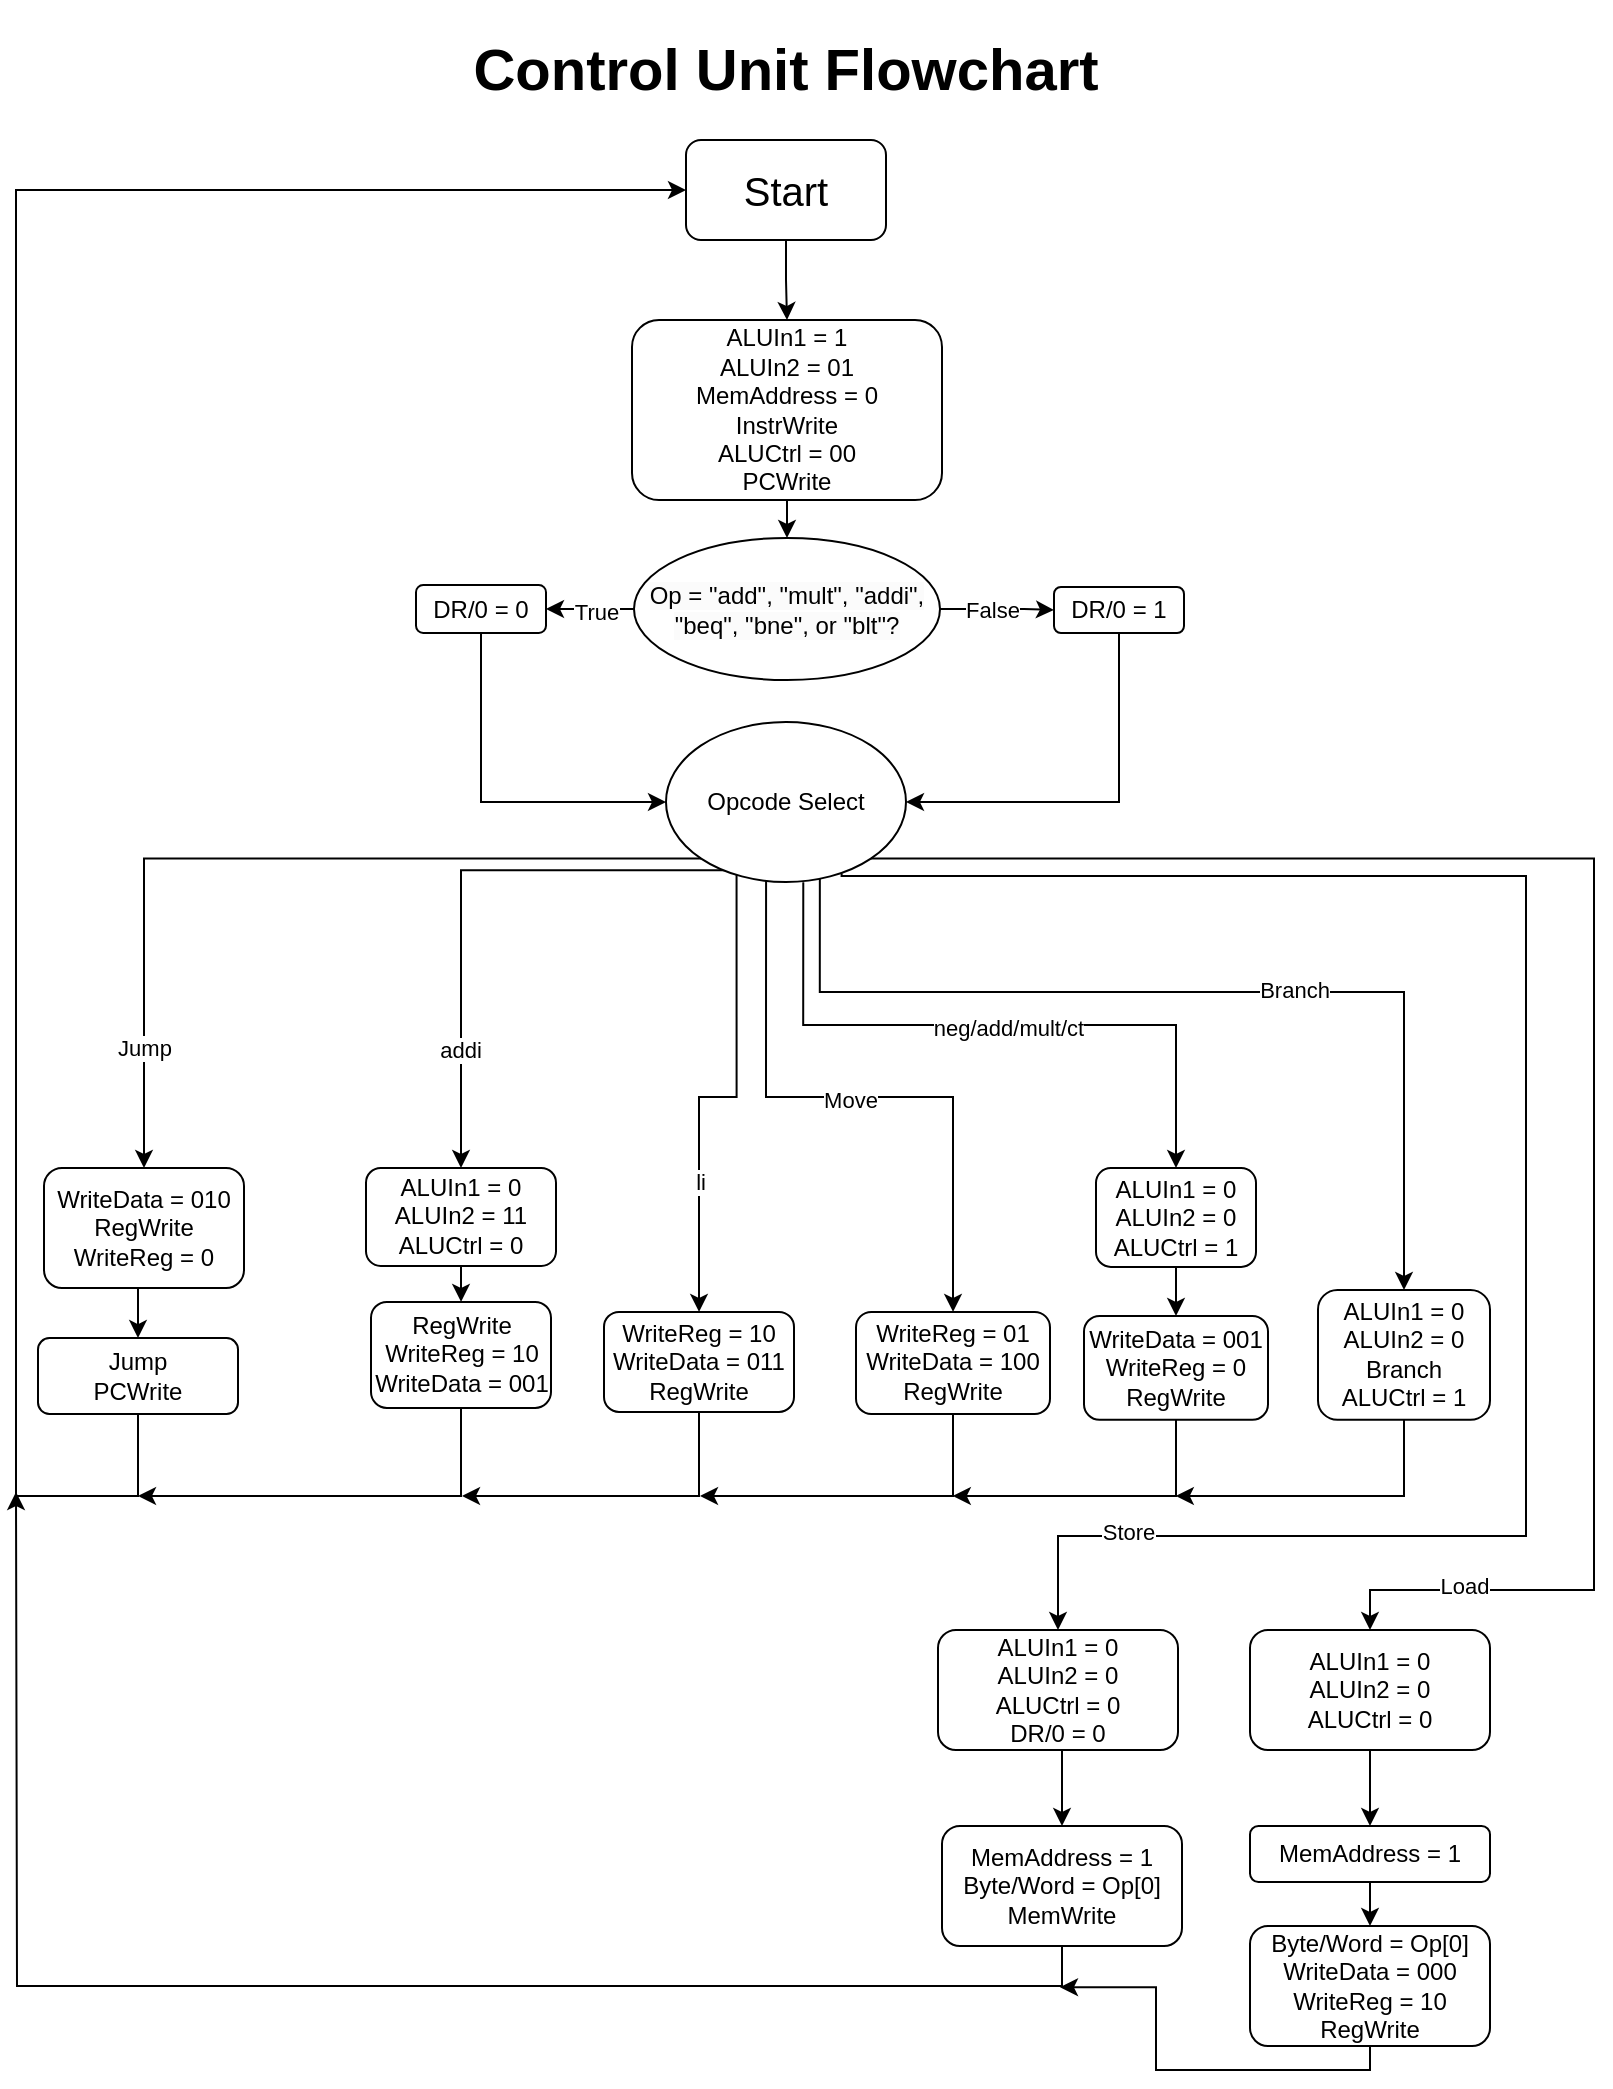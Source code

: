 <mxfile version="22.1.18" type="device">
  <diagram name="Page-1" id="9syMYkpb6FN_yEX_x7BU">
    <mxGraphModel dx="1235" dy="844" grid="0" gridSize="10" guides="1" tooltips="1" connect="1" arrows="1" fold="1" page="1" pageScale="1" pageWidth="850" pageHeight="1100" math="0" shadow="0">
      <root>
        <mxCell id="0" />
        <mxCell id="1" parent="0" />
        <mxCell id="xf97-4wG6AWyM2clYrdz-1" value="Control Unit Flowchart" style="text;html=1;strokeColor=none;fillColor=none;align=center;verticalAlign=middle;whiteSpace=wrap;rounded=0;fontStyle=1;fontSize=29;" vertex="1" parent="1">
          <mxGeometry x="255" y="50" width="340" height="70" as="geometry" />
        </mxCell>
        <mxCell id="xf97-4wG6AWyM2clYrdz-6" style="edgeStyle=orthogonalEdgeStyle;rounded=0;orthogonalLoop=1;jettySize=auto;html=1;exitX=0.5;exitY=1;exitDx=0;exitDy=0;entryX=0.5;entryY=0;entryDx=0;entryDy=0;" edge="1" parent="1" source="xf97-4wG6AWyM2clYrdz-4" target="xf97-4wG6AWyM2clYrdz-5">
          <mxGeometry relative="1" as="geometry" />
        </mxCell>
        <mxCell id="xf97-4wG6AWyM2clYrdz-4" value="Start" style="rounded=1;whiteSpace=wrap;html=1;fontSize=20;" vertex="1" parent="1">
          <mxGeometry x="375" y="120" width="100" height="50" as="geometry" />
        </mxCell>
        <mxCell id="xf97-4wG6AWyM2clYrdz-38" style="edgeStyle=orthogonalEdgeStyle;rounded=0;orthogonalLoop=1;jettySize=auto;html=1;exitX=0.5;exitY=1;exitDx=0;exitDy=0;entryX=0.5;entryY=0;entryDx=0;entryDy=0;" edge="1" parent="1" source="xf97-4wG6AWyM2clYrdz-5" target="xf97-4wG6AWyM2clYrdz-37">
          <mxGeometry relative="1" as="geometry" />
        </mxCell>
        <mxCell id="xf97-4wG6AWyM2clYrdz-5" value="ALUIn1 = 1&lt;br&gt;ALUIn2 = 01&lt;br&gt;MemAddress = 0&lt;br&gt;InstrWrite&lt;br&gt;ALUCtrl = 00&lt;br&gt;PCWrite" style="rounded=1;whiteSpace=wrap;html=1;" vertex="1" parent="1">
          <mxGeometry x="348" y="210" width="155" height="90" as="geometry" />
        </mxCell>
        <mxCell id="xf97-4wG6AWyM2clYrdz-14" style="edgeStyle=orthogonalEdgeStyle;rounded=0;orthogonalLoop=1;jettySize=auto;html=1;exitX=0.5;exitY=1;exitDx=0;exitDy=0;entryX=0;entryY=0.5;entryDx=0;entryDy=0;" edge="1" parent="1" source="xf97-4wG6AWyM2clYrdz-7" target="xf97-4wG6AWyM2clYrdz-4">
          <mxGeometry relative="1" as="geometry">
            <Array as="points">
              <mxPoint x="101" y="798" />
              <mxPoint x="40" y="798" />
              <mxPoint x="40" y="145" />
            </Array>
          </mxGeometry>
        </mxCell>
        <mxCell id="xf97-4wG6AWyM2clYrdz-7" value="Jump&lt;br&gt;PCWrite" style="rounded=1;whiteSpace=wrap;html=1;" vertex="1" parent="1">
          <mxGeometry x="51" y="719.05" width="100" height="37.95" as="geometry" />
        </mxCell>
        <mxCell id="xf97-4wG6AWyM2clYrdz-10" style="edgeStyle=orthogonalEdgeStyle;rounded=0;orthogonalLoop=1;jettySize=auto;html=1;exitX=0.5;exitY=1;exitDx=0;exitDy=0;entryX=0.5;entryY=0;entryDx=0;entryDy=0;" edge="1" parent="1" source="xf97-4wG6AWyM2clYrdz-8" target="xf97-4wG6AWyM2clYrdz-7">
          <mxGeometry relative="1" as="geometry" />
        </mxCell>
        <mxCell id="xf97-4wG6AWyM2clYrdz-8" value="WriteData = 010&lt;br&gt;RegWrite&lt;br&gt;WriteReg = 0" style="rounded=1;whiteSpace=wrap;html=1;" vertex="1" parent="1">
          <mxGeometry x="54" y="634" width="100" height="60" as="geometry" />
        </mxCell>
        <mxCell id="xf97-4wG6AWyM2clYrdz-24" style="edgeStyle=orthogonalEdgeStyle;rounded=0;orthogonalLoop=1;jettySize=auto;html=1;exitX=0.5;exitY=1;exitDx=0;exitDy=0;" edge="1" parent="1" source="xf97-4wG6AWyM2clYrdz-15">
          <mxGeometry relative="1" as="geometry">
            <mxPoint x="263" y="798" as="targetPoint" />
            <Array as="points">
              <mxPoint x="382" y="798" />
            </Array>
          </mxGeometry>
        </mxCell>
        <mxCell id="xf97-4wG6AWyM2clYrdz-15" value="WriteReg = 10&lt;br&gt;WriteData = 011&lt;br&gt;RegWrite" style="rounded=1;whiteSpace=wrap;html=1;" vertex="1" parent="1">
          <mxGeometry x="334" y="705.95" width="95" height="50" as="geometry" />
        </mxCell>
        <mxCell id="xf97-4wG6AWyM2clYrdz-20" style="edgeStyle=orthogonalEdgeStyle;rounded=0;orthogonalLoop=1;jettySize=auto;html=1;exitX=0.5;exitY=1;exitDx=0;exitDy=0;entryX=0.5;entryY=0;entryDx=0;entryDy=0;" edge="1" parent="1" source="xf97-4wG6AWyM2clYrdz-17" target="xf97-4wG6AWyM2clYrdz-18">
          <mxGeometry relative="1" as="geometry" />
        </mxCell>
        <mxCell id="xf97-4wG6AWyM2clYrdz-17" value="ALUIn1 = 0&lt;br&gt;ALUIn2 = 11&lt;br&gt;ALUCtrl = 0" style="rounded=1;whiteSpace=wrap;html=1;" vertex="1" parent="1">
          <mxGeometry x="215" y="634" width="95" height="48.95" as="geometry" />
        </mxCell>
        <mxCell id="xf97-4wG6AWyM2clYrdz-23" style="edgeStyle=orthogonalEdgeStyle;rounded=0;orthogonalLoop=1;jettySize=auto;html=1;exitX=0.5;exitY=1;exitDx=0;exitDy=0;" edge="1" parent="1" source="xf97-4wG6AWyM2clYrdz-18">
          <mxGeometry relative="1" as="geometry">
            <mxPoint x="101" y="798" as="targetPoint" />
            <Array as="points">
              <mxPoint x="262" y="798" />
              <mxPoint x="114" y="798" />
            </Array>
          </mxGeometry>
        </mxCell>
        <mxCell id="xf97-4wG6AWyM2clYrdz-18" value="RegWrite&lt;br style=&quot;border-color: var(--border-color);&quot;&gt;WriteReg = 10&lt;br style=&quot;border-color: var(--border-color);&quot;&gt;WriteData = 001" style="rounded=1;whiteSpace=wrap;html=1;" vertex="1" parent="1">
          <mxGeometry x="217.5" y="700.95" width="90" height="53" as="geometry" />
        </mxCell>
        <mxCell id="xf97-4wG6AWyM2clYrdz-63" style="edgeStyle=orthogonalEdgeStyle;rounded=0;orthogonalLoop=1;jettySize=auto;html=1;exitX=0.5;exitY=1;exitDx=0;exitDy=0;" edge="1" parent="1" source="xf97-4wG6AWyM2clYrdz-26">
          <mxGeometry relative="1" as="geometry">
            <mxPoint x="619.889" y="798.19" as="targetPoint" />
            <Array as="points">
              <mxPoint x="734" y="798" />
              <mxPoint x="620" y="798" />
            </Array>
          </mxGeometry>
        </mxCell>
        <mxCell id="xf97-4wG6AWyM2clYrdz-26" value="ALUIn1 = 0&lt;br&gt;ALUIn2 = 0&lt;br&gt;Branch&lt;br&gt;ALUCtrl = 1" style="rounded=1;whiteSpace=wrap;html=1;" vertex="1" parent="1">
          <mxGeometry x="691" y="694.98" width="86" height="64.95" as="geometry" />
        </mxCell>
        <mxCell id="xf97-4wG6AWyM2clYrdz-33" style="edgeStyle=orthogonalEdgeStyle;rounded=0;orthogonalLoop=1;jettySize=auto;html=1;exitX=0.5;exitY=1;exitDx=0;exitDy=0;" edge="1" parent="1" source="xf97-4wG6AWyM2clYrdz-29">
          <mxGeometry relative="1" as="geometry">
            <mxPoint x="382" y="798" as="targetPoint" />
            <Array as="points">
              <mxPoint x="509" y="798" />
            </Array>
          </mxGeometry>
        </mxCell>
        <mxCell id="xf97-4wG6AWyM2clYrdz-29" value="WriteReg = 01&lt;br&gt;WriteData = 100&lt;br&gt;RegWrite" style="rounded=1;whiteSpace=wrap;html=1;" vertex="1" parent="1">
          <mxGeometry x="460" y="705.95" width="97" height="51.05" as="geometry" />
        </mxCell>
        <mxCell id="xf97-4wG6AWyM2clYrdz-67" style="edgeStyle=orthogonalEdgeStyle;rounded=0;orthogonalLoop=1;jettySize=auto;html=1;exitX=0.5;exitY=1;exitDx=0;exitDy=0;entryX=0;entryY=0.5;entryDx=0;entryDy=0;" edge="1" parent="1" source="xf97-4wG6AWyM2clYrdz-31" target="xf97-4wG6AWyM2clYrdz-65">
          <mxGeometry relative="1" as="geometry" />
        </mxCell>
        <mxCell id="xf97-4wG6AWyM2clYrdz-31" value="DR/0 = 0" style="rounded=1;whiteSpace=wrap;html=1;" vertex="1" parent="1">
          <mxGeometry x="240" y="342.5" width="65" height="24" as="geometry" />
        </mxCell>
        <mxCell id="xf97-4wG6AWyM2clYrdz-66" style="edgeStyle=orthogonalEdgeStyle;rounded=0;orthogonalLoop=1;jettySize=auto;html=1;exitX=0.5;exitY=1;exitDx=0;exitDy=0;entryX=1;entryY=0.5;entryDx=0;entryDy=0;" edge="1" parent="1" source="xf97-4wG6AWyM2clYrdz-32" target="xf97-4wG6AWyM2clYrdz-65">
          <mxGeometry relative="1" as="geometry" />
        </mxCell>
        <mxCell id="xf97-4wG6AWyM2clYrdz-32" value="DR/0 = 1" style="rounded=1;whiteSpace=wrap;html=1;" vertex="1" parent="1">
          <mxGeometry x="559" y="343.5" width="65" height="23" as="geometry" />
        </mxCell>
        <mxCell id="xf97-4wG6AWyM2clYrdz-39" style="edgeStyle=orthogonalEdgeStyle;rounded=0;orthogonalLoop=1;jettySize=auto;html=1;exitX=0;exitY=0.5;exitDx=0;exitDy=0;entryX=1;entryY=0.5;entryDx=0;entryDy=0;" edge="1" parent="1" source="xf97-4wG6AWyM2clYrdz-37" target="xf97-4wG6AWyM2clYrdz-31">
          <mxGeometry relative="1" as="geometry">
            <mxPoint x="305.667" y="354.5" as="targetPoint" />
          </mxGeometry>
        </mxCell>
        <mxCell id="xf97-4wG6AWyM2clYrdz-41" value="True" style="edgeLabel;html=1;align=center;verticalAlign=middle;resizable=0;points=[];" vertex="1" connectable="0" parent="xf97-4wG6AWyM2clYrdz-39">
          <mxGeometry x="0.131" y="2" relative="1" as="geometry">
            <mxPoint x="6" y="-1" as="offset" />
          </mxGeometry>
        </mxCell>
        <mxCell id="xf97-4wG6AWyM2clYrdz-40" style="edgeStyle=orthogonalEdgeStyle;rounded=0;orthogonalLoop=1;jettySize=auto;html=1;exitX=1;exitY=0.5;exitDx=0;exitDy=0;entryX=0;entryY=0.5;entryDx=0;entryDy=0;" edge="1" parent="1" source="xf97-4wG6AWyM2clYrdz-37" target="xf97-4wG6AWyM2clYrdz-32">
          <mxGeometry relative="1" as="geometry">
            <mxPoint x="545.667" y="354.5" as="targetPoint" />
            <Array as="points">
              <mxPoint x="544" y="355" />
              <mxPoint x="546" y="355" />
            </Array>
          </mxGeometry>
        </mxCell>
        <mxCell id="xf97-4wG6AWyM2clYrdz-42" value="False" style="edgeLabel;html=1;align=center;verticalAlign=middle;resizable=0;points=[];" vertex="1" connectable="0" parent="xf97-4wG6AWyM2clYrdz-40">
          <mxGeometry x="-0.096" relative="1" as="geometry">
            <mxPoint as="offset" />
          </mxGeometry>
        </mxCell>
        <mxCell id="xf97-4wG6AWyM2clYrdz-37" value="&lt;span style=&quot;color: rgb(0, 0, 0); font-family: Helvetica; font-size: 12px; font-style: normal; font-variant-ligatures: normal; font-variant-caps: normal; font-weight: 400; letter-spacing: normal; orphans: 2; text-align: center; text-indent: 0px; text-transform: none; widows: 2; word-spacing: 0px; -webkit-text-stroke-width: 0px; background-color: rgb(251, 251, 251); text-decoration-thickness: initial; text-decoration-style: initial; text-decoration-color: initial; float: none; display: inline !important;&quot;&gt;Op = &quot;add&quot;, &quot;mult&quot;, &quot;addi&quot;, &quot;beq&quot;, &quot;bne&quot;, or &quot;blt&quot;?&lt;/span&gt;" style="ellipse;whiteSpace=wrap;html=1;" vertex="1" parent="1">
          <mxGeometry x="349" y="319" width="153" height="71" as="geometry" />
        </mxCell>
        <mxCell id="xf97-4wG6AWyM2clYrdz-50" style="edgeStyle=orthogonalEdgeStyle;rounded=0;orthogonalLoop=1;jettySize=auto;html=1;exitX=0.5;exitY=1;exitDx=0;exitDy=0;entryX=0.5;entryY=0;entryDx=0;entryDy=0;" edge="1" parent="1" source="xf97-4wG6AWyM2clYrdz-47" target="xf97-4wG6AWyM2clYrdz-49">
          <mxGeometry relative="1" as="geometry" />
        </mxCell>
        <mxCell id="xf97-4wG6AWyM2clYrdz-47" value="ALUIn1 = 0&lt;br&gt;ALUIn2 = 0&lt;br&gt;ALUCtrl = 1" style="rounded=1;whiteSpace=wrap;html=1;" vertex="1" parent="1">
          <mxGeometry x="580" y="634" width="80" height="49.45" as="geometry" />
        </mxCell>
        <mxCell id="xf97-4wG6AWyM2clYrdz-62" style="edgeStyle=orthogonalEdgeStyle;rounded=0;orthogonalLoop=1;jettySize=auto;html=1;exitX=0.5;exitY=1;exitDx=0;exitDy=0;" edge="1" parent="1" source="xf97-4wG6AWyM2clYrdz-49">
          <mxGeometry relative="1" as="geometry">
            <mxPoint x="508.397" y="798.444" as="targetPoint" />
            <Array as="points">
              <mxPoint x="620" y="798" />
              <mxPoint x="508" y="798" />
            </Array>
          </mxGeometry>
        </mxCell>
        <mxCell id="xf97-4wG6AWyM2clYrdz-49" value="WriteData = 001&lt;br&gt;WriteReg = 0&lt;br&gt;RegWrite" style="rounded=1;whiteSpace=wrap;html=1;" vertex="1" parent="1">
          <mxGeometry x="574" y="708" width="92" height="51.93" as="geometry" />
        </mxCell>
        <mxCell id="xf97-4wG6AWyM2clYrdz-55" style="edgeStyle=orthogonalEdgeStyle;rounded=0;orthogonalLoop=1;jettySize=auto;html=1;exitX=0.5;exitY=1;exitDx=0;exitDy=0;entryX=0.5;entryY=0;entryDx=0;entryDy=0;" edge="1" parent="1" source="xf97-4wG6AWyM2clYrdz-51" target="xf97-4wG6AWyM2clYrdz-52">
          <mxGeometry relative="1" as="geometry" />
        </mxCell>
        <mxCell id="xf97-4wG6AWyM2clYrdz-51" value="ALUIn1 = 0&lt;br&gt;ALUIn2 = 0&lt;br&gt;ALUCtrl = 0" style="rounded=1;whiteSpace=wrap;html=1;" vertex="1" parent="1">
          <mxGeometry x="657" y="865" width="120" height="60" as="geometry" />
        </mxCell>
        <mxCell id="xf97-4wG6AWyM2clYrdz-56" style="edgeStyle=orthogonalEdgeStyle;rounded=0;orthogonalLoop=1;jettySize=auto;html=1;exitX=0.5;exitY=1;exitDx=0;exitDy=0;entryX=0.5;entryY=0;entryDx=0;entryDy=0;" edge="1" parent="1" source="xf97-4wG6AWyM2clYrdz-52" target="xf97-4wG6AWyM2clYrdz-54">
          <mxGeometry relative="1" as="geometry" />
        </mxCell>
        <mxCell id="xf97-4wG6AWyM2clYrdz-52" value="MemAddress = 1" style="rounded=1;whiteSpace=wrap;html=1;" vertex="1" parent="1">
          <mxGeometry x="657" y="963" width="120" height="28" as="geometry" />
        </mxCell>
        <mxCell id="xf97-4wG6AWyM2clYrdz-64" style="edgeStyle=orthogonalEdgeStyle;rounded=0;orthogonalLoop=1;jettySize=auto;html=1;exitX=0.5;exitY=1;exitDx=0;exitDy=0;" edge="1" parent="1" source="xf97-4wG6AWyM2clYrdz-54">
          <mxGeometry relative="1" as="geometry">
            <mxPoint x="562.0" y="1043.625" as="targetPoint" />
            <Array as="points">
              <mxPoint x="717" y="1085" />
              <mxPoint x="610" y="1085" />
              <mxPoint x="610" y="1044" />
            </Array>
          </mxGeometry>
        </mxCell>
        <mxCell id="xf97-4wG6AWyM2clYrdz-54" value="Byte/Word = Op[0]&lt;br&gt;WriteData = 000&lt;br&gt;WriteReg = 10&lt;br&gt;RegWrite" style="rounded=1;whiteSpace=wrap;html=1;" vertex="1" parent="1">
          <mxGeometry x="657" y="1013" width="120" height="60" as="geometry" />
        </mxCell>
        <mxCell id="xf97-4wG6AWyM2clYrdz-60" style="edgeStyle=orthogonalEdgeStyle;rounded=0;orthogonalLoop=1;jettySize=auto;html=1;exitX=0.5;exitY=1;exitDx=0;exitDy=0;entryX=0.5;entryY=0;entryDx=0;entryDy=0;" edge="1" parent="1" source="xf97-4wG6AWyM2clYrdz-58" target="xf97-4wG6AWyM2clYrdz-59">
          <mxGeometry relative="1" as="geometry" />
        </mxCell>
        <mxCell id="xf97-4wG6AWyM2clYrdz-58" value="ALUIn1 = 0&lt;br&gt;ALUIn2 = 0&lt;br&gt;ALUCtrl = 0&lt;br&gt;DR/0 = 0" style="rounded=1;whiteSpace=wrap;html=1;" vertex="1" parent="1">
          <mxGeometry x="501" y="865" width="120" height="60" as="geometry" />
        </mxCell>
        <mxCell id="xf97-4wG6AWyM2clYrdz-61" style="edgeStyle=orthogonalEdgeStyle;rounded=0;orthogonalLoop=1;jettySize=auto;html=1;exitX=0.5;exitY=1;exitDx=0;exitDy=0;" edge="1" parent="1" source="xf97-4wG6AWyM2clYrdz-59">
          <mxGeometry relative="1" as="geometry">
            <mxPoint x="40" y="796" as="targetPoint" />
          </mxGeometry>
        </mxCell>
        <mxCell id="xf97-4wG6AWyM2clYrdz-59" value="MemAddress = 1&lt;br&gt;Byte/Word = Op[0]&lt;br&gt;MemWrite" style="rounded=1;whiteSpace=wrap;html=1;" vertex="1" parent="1">
          <mxGeometry x="503" y="963" width="120" height="60" as="geometry" />
        </mxCell>
        <mxCell id="xf97-4wG6AWyM2clYrdz-68" style="edgeStyle=orthogonalEdgeStyle;rounded=0;orthogonalLoop=1;jettySize=auto;html=1;exitX=0;exitY=1;exitDx=0;exitDy=0;entryX=0.5;entryY=0;entryDx=0;entryDy=0;" edge="1" parent="1" source="xf97-4wG6AWyM2clYrdz-65" target="xf97-4wG6AWyM2clYrdz-8">
          <mxGeometry relative="1" as="geometry" />
        </mxCell>
        <mxCell id="xf97-4wG6AWyM2clYrdz-84" value="Jump" style="edgeLabel;html=1;align=center;verticalAlign=middle;resizable=0;points=[];" vertex="1" connectable="0" parent="xf97-4wG6AWyM2clYrdz-68">
          <mxGeometry x="0.724" relative="1" as="geometry">
            <mxPoint as="offset" />
          </mxGeometry>
        </mxCell>
        <mxCell id="xf97-4wG6AWyM2clYrdz-69" style="edgeStyle=orthogonalEdgeStyle;rounded=0;orthogonalLoop=1;jettySize=auto;html=1;exitX=0.25;exitY=0.926;exitDx=0;exitDy=0;entryX=0.5;entryY=0;entryDx=0;entryDy=0;exitPerimeter=0;" edge="1" parent="1" source="xf97-4wG6AWyM2clYrdz-65" target="xf97-4wG6AWyM2clYrdz-17">
          <mxGeometry relative="1" as="geometry" />
        </mxCell>
        <mxCell id="xf97-4wG6AWyM2clYrdz-83" value="addi" style="edgeLabel;html=1;align=center;verticalAlign=middle;resizable=0;points=[];" vertex="1" connectable="0" parent="xf97-4wG6AWyM2clYrdz-69">
          <mxGeometry x="0.579" y="-1" relative="1" as="geometry">
            <mxPoint as="offset" />
          </mxGeometry>
        </mxCell>
        <mxCell id="xf97-4wG6AWyM2clYrdz-70" style="edgeStyle=orthogonalEdgeStyle;rounded=0;orthogonalLoop=1;jettySize=auto;html=1;exitX=0.294;exitY=0.93;exitDx=0;exitDy=0;entryX=0.5;entryY=0;entryDx=0;entryDy=0;exitPerimeter=0;" edge="1" parent="1" source="xf97-4wG6AWyM2clYrdz-65" target="xf97-4wG6AWyM2clYrdz-15">
          <mxGeometry relative="1" as="geometry" />
        </mxCell>
        <mxCell id="xf97-4wG6AWyM2clYrdz-82" value="li" style="edgeLabel;html=1;align=center;verticalAlign=middle;resizable=0;points=[];" vertex="1" connectable="0" parent="xf97-4wG6AWyM2clYrdz-70">
          <mxGeometry x="0.453" relative="1" as="geometry">
            <mxPoint as="offset" />
          </mxGeometry>
        </mxCell>
        <mxCell id="xf97-4wG6AWyM2clYrdz-71" style="edgeStyle=orthogonalEdgeStyle;rounded=0;orthogonalLoop=1;jettySize=auto;html=1;exitX=0.417;exitY=0.978;exitDx=0;exitDy=0;entryX=0.5;entryY=0;entryDx=0;entryDy=0;exitPerimeter=0;" edge="1" parent="1" source="xf97-4wG6AWyM2clYrdz-65" target="xf97-4wG6AWyM2clYrdz-29">
          <mxGeometry relative="1" as="geometry" />
        </mxCell>
        <mxCell id="xf97-4wG6AWyM2clYrdz-81" value="Move" style="edgeLabel;html=1;align=center;verticalAlign=middle;resizable=0;points=[];" vertex="1" connectable="0" parent="xf97-4wG6AWyM2clYrdz-71">
          <mxGeometry x="-0.154" y="-3" relative="1" as="geometry">
            <mxPoint x="20" y="-2" as="offset" />
          </mxGeometry>
        </mxCell>
        <mxCell id="xf97-4wG6AWyM2clYrdz-72" style="edgeStyle=orthogonalEdgeStyle;rounded=0;orthogonalLoop=1;jettySize=auto;html=1;exitX=0.572;exitY=1.002;exitDx=0;exitDy=0;entryX=0.5;entryY=0;entryDx=0;entryDy=0;exitPerimeter=0;" edge="1" parent="1" source="xf97-4wG6AWyM2clYrdz-65" target="xf97-4wG6AWyM2clYrdz-47">
          <mxGeometry relative="1" as="geometry" />
        </mxCell>
        <mxCell id="xf97-4wG6AWyM2clYrdz-80" value="neg/add/mult/ct" style="edgeLabel;html=1;align=center;verticalAlign=middle;resizable=0;points=[];" vertex="1" connectable="0" parent="xf97-4wG6AWyM2clYrdz-72">
          <mxGeometry x="0.053" y="-1" relative="1" as="geometry">
            <mxPoint as="offset" />
          </mxGeometry>
        </mxCell>
        <mxCell id="xf97-4wG6AWyM2clYrdz-74" style="edgeStyle=orthogonalEdgeStyle;rounded=0;orthogonalLoop=1;jettySize=auto;html=1;exitX=0.641;exitY=0.977;exitDx=0;exitDy=0;entryX=0.5;entryY=0;entryDx=0;entryDy=0;exitPerimeter=0;" edge="1" parent="1" source="xf97-4wG6AWyM2clYrdz-65" target="xf97-4wG6AWyM2clYrdz-26">
          <mxGeometry relative="1" as="geometry">
            <Array as="points">
              <mxPoint x="442" y="546" />
              <mxPoint x="734" y="546" />
            </Array>
          </mxGeometry>
        </mxCell>
        <mxCell id="xf97-4wG6AWyM2clYrdz-79" value="Branch" style="edgeLabel;html=1;align=center;verticalAlign=middle;resizable=0;points=[];" vertex="1" connectable="0" parent="xf97-4wG6AWyM2clYrdz-74">
          <mxGeometry x="0.181" y="1" relative="1" as="geometry">
            <mxPoint as="offset" />
          </mxGeometry>
        </mxCell>
        <mxCell id="xf97-4wG6AWyM2clYrdz-75" style="edgeStyle=orthogonalEdgeStyle;rounded=0;orthogonalLoop=1;jettySize=auto;html=1;exitX=0.732;exitY=0.946;exitDx=0;exitDy=0;entryX=0.5;entryY=0;entryDx=0;entryDy=0;exitPerimeter=0;" edge="1" parent="1" source="xf97-4wG6AWyM2clYrdz-65" target="xf97-4wG6AWyM2clYrdz-58">
          <mxGeometry relative="1" as="geometry">
            <Array as="points">
              <mxPoint x="453" y="488" />
              <mxPoint x="795" y="488" />
              <mxPoint x="795" y="818" />
              <mxPoint x="561" y="818" />
            </Array>
          </mxGeometry>
        </mxCell>
        <mxCell id="xf97-4wG6AWyM2clYrdz-77" value="Store" style="edgeLabel;html=1;align=center;verticalAlign=middle;resizable=0;points=[];" vertex="1" connectable="0" parent="xf97-4wG6AWyM2clYrdz-75">
          <mxGeometry x="0.829" y="-2" relative="1" as="geometry">
            <mxPoint as="offset" />
          </mxGeometry>
        </mxCell>
        <mxCell id="xf97-4wG6AWyM2clYrdz-76" style="edgeStyle=orthogonalEdgeStyle;rounded=0;orthogonalLoop=1;jettySize=auto;html=1;exitX=1;exitY=1;exitDx=0;exitDy=0;entryX=0.5;entryY=0;entryDx=0;entryDy=0;" edge="1" parent="1" source="xf97-4wG6AWyM2clYrdz-65" target="xf97-4wG6AWyM2clYrdz-51">
          <mxGeometry relative="1" as="geometry">
            <Array as="points">
              <mxPoint x="829" y="479" />
              <mxPoint x="829" y="845" />
              <mxPoint x="717" y="845" />
            </Array>
          </mxGeometry>
        </mxCell>
        <mxCell id="xf97-4wG6AWyM2clYrdz-78" value="Load" style="edgeLabel;html=1;align=center;verticalAlign=middle;resizable=0;points=[];" vertex="1" connectable="0" parent="xf97-4wG6AWyM2clYrdz-76">
          <mxGeometry x="0.846" y="-2" relative="1" as="geometry">
            <mxPoint as="offset" />
          </mxGeometry>
        </mxCell>
        <mxCell id="xf97-4wG6AWyM2clYrdz-65" value="Opcode Select" style="ellipse;whiteSpace=wrap;html=1;" vertex="1" parent="1">
          <mxGeometry x="365" y="411" width="120" height="80" as="geometry" />
        </mxCell>
      </root>
    </mxGraphModel>
  </diagram>
</mxfile>
